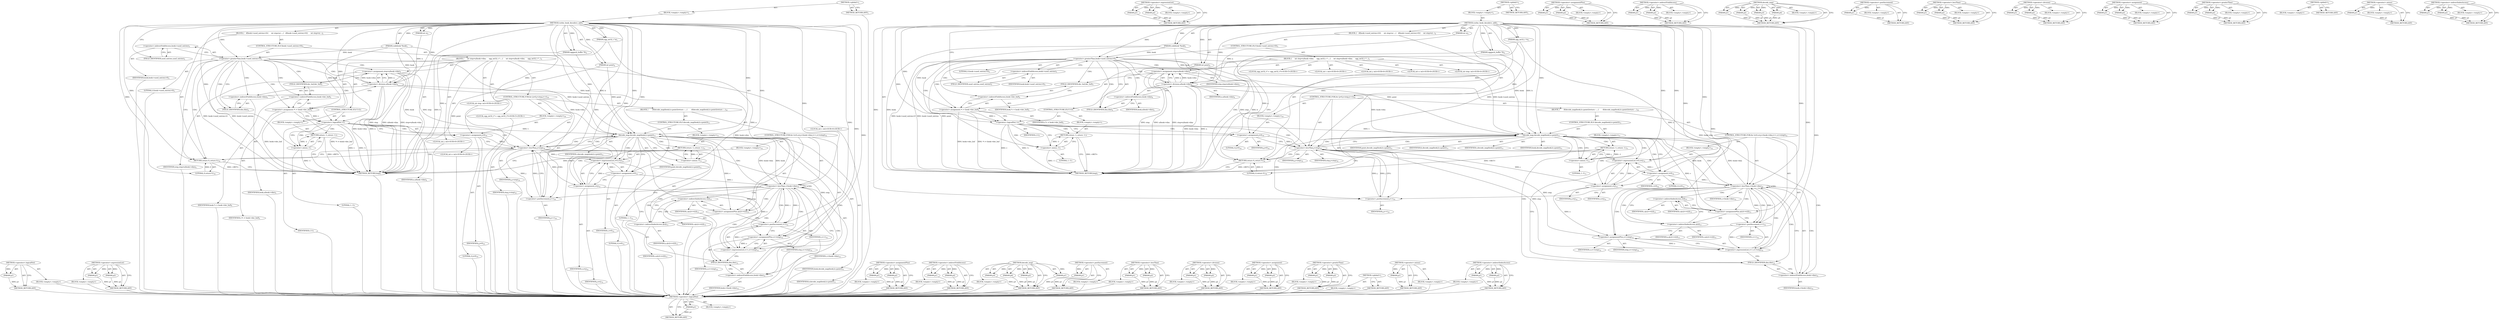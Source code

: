 digraph "&lt;operator&gt;.indirectIndexAccess" {
vulnerable_141 [label=<(METHOD,&lt;operator&gt;.logicalNot)>];
vulnerable_142 [label=<(PARAM,p1)>];
vulnerable_143 [label=<(BLOCK,&lt;empty&gt;,&lt;empty&gt;)>];
vulnerable_144 [label=<(METHOD_RETURN,ANY)>];
vulnerable_165 [label=<(METHOD,&lt;operator&gt;.expressionList)>];
vulnerable_166 [label=<(PARAM,p1)>];
vulnerable_167 [label=<(PARAM,p2)>];
vulnerable_168 [label=<(BLOCK,&lt;empty&gt;,&lt;empty&gt;)>];
vulnerable_169 [label=<(METHOD_RETURN,ANY)>];
vulnerable_6 [label=<(METHOD,&lt;global&gt;)<SUB>1</SUB>>];
vulnerable_7 [label=<(BLOCK,&lt;empty&gt;,&lt;empty&gt;)<SUB>1</SUB>>];
vulnerable_8 [label=<(METHOD,vorbis_book_decodevs_add)<SUB>1</SUB>>];
vulnerable_9 [label=<(PARAM,codebook *book)<SUB>1</SUB>>];
vulnerable_10 [label=<(PARAM,ogg_int32_t *a)<SUB>1</SUB>>];
vulnerable_11 [label=<(PARAM,oggpack_buffer *b)<SUB>2</SUB>>];
vulnerable_12 [label=<(PARAM,int n)<SUB>2</SUB>>];
vulnerable_13 [label=<(PARAM,int point)<SUB>2</SUB>>];
vulnerable_14 [label=<(BLOCK,{
   if(book-&gt;used_entries&gt;0){
     int step=n/...,{
   if(book-&gt;used_entries&gt;0){
     int step=n/...)<SUB>2</SUB>>];
vulnerable_15 [label=<(CONTROL_STRUCTURE,IF,if (book-&gt;used_entries&gt;0))<SUB>3</SUB>>];
vulnerable_16 [label=<(&lt;operator&gt;.greaterThan,book-&gt;used_entries&gt;0)<SUB>3</SUB>>];
vulnerable_17 [label=<(&lt;operator&gt;.indirectFieldAccess,book-&gt;used_entries)<SUB>3</SUB>>];
vulnerable_18 [label=<(IDENTIFIER,book,book-&gt;used_entries&gt;0)<SUB>3</SUB>>];
vulnerable_19 [label=<(FIELD_IDENTIFIER,used_entries,used_entries)<SUB>3</SUB>>];
vulnerable_20 [label=<(LITERAL,0,book-&gt;used_entries&gt;0)<SUB>3</SUB>>];
vulnerable_21 [label=<(BLOCK,{
     int step=n/book-&gt;dim;
     ogg_int32_t *...,{
     int step=n/book-&gt;dim;
     ogg_int32_t *...)<SUB>3</SUB>>];
vulnerable_22 [label="<(LOCAL,int step: int)<SUB>4</SUB>>"];
vulnerable_23 [label=<(&lt;operator&gt;.assignment,step=n/book-&gt;dim)<SUB>4</SUB>>];
vulnerable_24 [label=<(IDENTIFIER,step,step=n/book-&gt;dim)<SUB>4</SUB>>];
vulnerable_25 [label=<(&lt;operator&gt;.division,n/book-&gt;dim)<SUB>4</SUB>>];
vulnerable_26 [label=<(IDENTIFIER,n,n/book-&gt;dim)<SUB>4</SUB>>];
vulnerable_27 [label=<(&lt;operator&gt;.indirectFieldAccess,book-&gt;dim)<SUB>4</SUB>>];
vulnerable_28 [label=<(IDENTIFIER,book,n/book-&gt;dim)<SUB>4</SUB>>];
vulnerable_29 [label=<(FIELD_IDENTIFIER,dim,dim)<SUB>4</SUB>>];
vulnerable_30 [label="<(LOCAL,ogg_int32_t* v: ogg_int32_t*)<SUB>5</SUB>>"];
vulnerable_31 [label=<(&lt;operator&gt;.assignment,*v = book-&gt;dec_buf)<SUB>5</SUB>>];
vulnerable_32 [label=<(IDENTIFIER,v,*v = book-&gt;dec_buf)<SUB>5</SUB>>];
vulnerable_33 [label=<(&lt;operator&gt;.indirectFieldAccess,book-&gt;dec_buf)<SUB>5</SUB>>];
vulnerable_34 [label=<(IDENTIFIER,book,*v = book-&gt;dec_buf)<SUB>5</SUB>>];
vulnerable_35 [label=<(FIELD_IDENTIFIER,dec_buf,dec_buf)<SUB>5</SUB>>];
vulnerable_36 [label="<(LOCAL,int i: int)<SUB>6</SUB>>"];
vulnerable_37 [label="<(LOCAL,int j: int)<SUB>6</SUB>>"];
vulnerable_38 [label="<(LOCAL,int o: int)<SUB>6</SUB>>"];
vulnerable_39 [label=<(CONTROL_STRUCTURE,IF,if (!v))<SUB>7</SUB>>];
vulnerable_40 [label=<(&lt;operator&gt;.logicalNot,!v)<SUB>7</SUB>>];
vulnerable_41 [label=<(IDENTIFIER,v,!v)<SUB>7</SUB>>];
vulnerable_42 [label=<(BLOCK,&lt;empty&gt;,&lt;empty&gt;)<SUB>7</SUB>>];
vulnerable_43 [label=<(RETURN,return -1;,return -1;)<SUB>7</SUB>>];
vulnerable_44 [label=<(&lt;operator&gt;.minus,-1)<SUB>7</SUB>>];
vulnerable_45 [label=<(LITERAL,1,-1)<SUB>7</SUB>>];
vulnerable_46 [label=<(CONTROL_STRUCTURE,FOR,for (j=0;j&lt;step;j++))<SUB>10</SUB>>];
vulnerable_47 [label=<(BLOCK,&lt;empty&gt;,&lt;empty&gt;)<SUB>10</SUB>>];
vulnerable_48 [label=<(&lt;operator&gt;.assignment,j=0)<SUB>10</SUB>>];
vulnerable_49 [label=<(IDENTIFIER,j,j=0)<SUB>10</SUB>>];
vulnerable_50 [label=<(LITERAL,0,j=0)<SUB>10</SUB>>];
vulnerable_51 [label=<(&lt;operator&gt;.lessThan,j&lt;step)<SUB>10</SUB>>];
vulnerable_52 [label=<(IDENTIFIER,j,j&lt;step)<SUB>10</SUB>>];
vulnerable_53 [label=<(IDENTIFIER,step,j&lt;step)<SUB>10</SUB>>];
vulnerable_54 [label=<(&lt;operator&gt;.postIncrement,j++)<SUB>10</SUB>>];
vulnerable_55 [label=<(IDENTIFIER,j,j++)<SUB>10</SUB>>];
vulnerable_56 [label=<(BLOCK,{
       if(decode_map(book,b,v,point))return -...,{
       if(decode_map(book,b,v,point))return -...)<SUB>10</SUB>>];
vulnerable_57 [label=<(CONTROL_STRUCTURE,IF,if (decode_map(book,b,v,point)))<SUB>11</SUB>>];
vulnerable_58 [label=<(decode_map,decode_map(book,b,v,point))<SUB>11</SUB>>];
vulnerable_59 [label=<(IDENTIFIER,book,decode_map(book,b,v,point))<SUB>11</SUB>>];
vulnerable_60 [label=<(IDENTIFIER,b,decode_map(book,b,v,point))<SUB>11</SUB>>];
vulnerable_61 [label=<(IDENTIFIER,v,decode_map(book,b,v,point))<SUB>11</SUB>>];
vulnerable_62 [label=<(IDENTIFIER,point,decode_map(book,b,v,point))<SUB>11</SUB>>];
vulnerable_63 [label=<(BLOCK,&lt;empty&gt;,&lt;empty&gt;)<SUB>11</SUB>>];
vulnerable_64 [label=<(RETURN,return -1;,return -1;)<SUB>11</SUB>>];
vulnerable_65 [label=<(&lt;operator&gt;.minus,-1)<SUB>11</SUB>>];
vulnerable_66 [label=<(LITERAL,1,-1)<SUB>11</SUB>>];
vulnerable_67 [label=<(CONTROL_STRUCTURE,FOR,for (i=0,o=j;i&lt;book-&gt;dim;i++,o+=step))<SUB>12</SUB>>];
vulnerable_68 [label=<(BLOCK,&lt;empty&gt;,&lt;empty&gt;)<SUB>12</SUB>>];
vulnerable_69 [label=<(&lt;operator&gt;.expressionList,i=0,o=j)<SUB>12</SUB>>];
vulnerable_70 [label=<(&lt;operator&gt;.assignment,i=0)<SUB>12</SUB>>];
vulnerable_71 [label=<(IDENTIFIER,i,i=0)<SUB>12</SUB>>];
vulnerable_72 [label=<(LITERAL,0,i=0)<SUB>12</SUB>>];
vulnerable_73 [label=<(&lt;operator&gt;.assignment,o=j)<SUB>12</SUB>>];
vulnerable_74 [label=<(IDENTIFIER,o,o=j)<SUB>12</SUB>>];
vulnerable_75 [label=<(IDENTIFIER,j,o=j)<SUB>12</SUB>>];
vulnerable_76 [label=<(&lt;operator&gt;.lessThan,i&lt;book-&gt;dim)<SUB>12</SUB>>];
vulnerable_77 [label=<(IDENTIFIER,i,i&lt;book-&gt;dim)<SUB>12</SUB>>];
vulnerable_78 [label=<(&lt;operator&gt;.indirectFieldAccess,book-&gt;dim)<SUB>12</SUB>>];
vulnerable_79 [label=<(IDENTIFIER,book,i&lt;book-&gt;dim)<SUB>12</SUB>>];
vulnerable_80 [label=<(FIELD_IDENTIFIER,dim,dim)<SUB>12</SUB>>];
vulnerable_81 [label=<(&lt;operator&gt;.expressionList,i++,o+=step)<SUB>12</SUB>>];
vulnerable_82 [label=<(&lt;operator&gt;.postIncrement,i++)<SUB>12</SUB>>];
vulnerable_83 [label=<(IDENTIFIER,i,i++)<SUB>12</SUB>>];
vulnerable_84 [label=<(&lt;operator&gt;.assignmentPlus,o+=step)<SUB>12</SUB>>];
vulnerable_85 [label=<(IDENTIFIER,o,o+=step)<SUB>12</SUB>>];
vulnerable_86 [label=<(IDENTIFIER,step,o+=step)<SUB>12</SUB>>];
vulnerable_87 [label=<(&lt;operator&gt;.assignmentPlus,a[o]+=v[i])<SUB>13</SUB>>];
vulnerable_88 [label=<(&lt;operator&gt;.indirectIndexAccess,a[o])<SUB>13</SUB>>];
vulnerable_89 [label=<(IDENTIFIER,a,a[o]+=v[i])<SUB>13</SUB>>];
vulnerable_90 [label=<(IDENTIFIER,o,a[o]+=v[i])<SUB>13</SUB>>];
vulnerable_91 [label=<(&lt;operator&gt;.indirectIndexAccess,v[i])<SUB>13</SUB>>];
vulnerable_92 [label=<(IDENTIFIER,v,a[o]+=v[i])<SUB>13</SUB>>];
vulnerable_93 [label=<(IDENTIFIER,i,a[o]+=v[i])<SUB>13</SUB>>];
vulnerable_94 [label=<(RETURN,return 0;,return 0;)<SUB>16</SUB>>];
vulnerable_95 [label=<(LITERAL,0,return 0;)<SUB>16</SUB>>];
vulnerable_96 [label=<(METHOD_RETURN,long)<SUB>1</SUB>>];
vulnerable_98 [label=<(METHOD_RETURN,ANY)<SUB>1</SUB>>];
vulnerable_170 [label=<(METHOD,&lt;operator&gt;.assignmentPlus)>];
vulnerable_171 [label=<(PARAM,p1)>];
vulnerable_172 [label=<(PARAM,p2)>];
vulnerable_173 [label=<(BLOCK,&lt;empty&gt;,&lt;empty&gt;)>];
vulnerable_174 [label=<(METHOD_RETURN,ANY)>];
vulnerable_126 [label=<(METHOD,&lt;operator&gt;.indirectFieldAccess)>];
vulnerable_127 [label=<(PARAM,p1)>];
vulnerable_128 [label=<(PARAM,p2)>];
vulnerable_129 [label=<(BLOCK,&lt;empty&gt;,&lt;empty&gt;)>];
vulnerable_130 [label=<(METHOD_RETURN,ANY)>];
vulnerable_158 [label=<(METHOD,decode_map)>];
vulnerable_159 [label=<(PARAM,p1)>];
vulnerable_160 [label=<(PARAM,p2)>];
vulnerable_161 [label=<(PARAM,p3)>];
vulnerable_162 [label=<(PARAM,p4)>];
vulnerable_163 [label=<(BLOCK,&lt;empty&gt;,&lt;empty&gt;)>];
vulnerable_164 [label=<(METHOD_RETURN,ANY)>];
vulnerable_154 [label=<(METHOD,&lt;operator&gt;.postIncrement)>];
vulnerable_155 [label=<(PARAM,p1)>];
vulnerable_156 [label=<(BLOCK,&lt;empty&gt;,&lt;empty&gt;)>];
vulnerable_157 [label=<(METHOD_RETURN,ANY)>];
vulnerable_149 [label=<(METHOD,&lt;operator&gt;.lessThan)>];
vulnerable_150 [label=<(PARAM,p1)>];
vulnerable_151 [label=<(PARAM,p2)>];
vulnerable_152 [label=<(BLOCK,&lt;empty&gt;,&lt;empty&gt;)>];
vulnerable_153 [label=<(METHOD_RETURN,ANY)>];
vulnerable_136 [label=<(METHOD,&lt;operator&gt;.division)>];
vulnerable_137 [label=<(PARAM,p1)>];
vulnerable_138 [label=<(PARAM,p2)>];
vulnerable_139 [label=<(BLOCK,&lt;empty&gt;,&lt;empty&gt;)>];
vulnerable_140 [label=<(METHOD_RETURN,ANY)>];
vulnerable_131 [label=<(METHOD,&lt;operator&gt;.assignment)>];
vulnerable_132 [label=<(PARAM,p1)>];
vulnerable_133 [label=<(PARAM,p2)>];
vulnerable_134 [label=<(BLOCK,&lt;empty&gt;,&lt;empty&gt;)>];
vulnerable_135 [label=<(METHOD_RETURN,ANY)>];
vulnerable_121 [label=<(METHOD,&lt;operator&gt;.greaterThan)>];
vulnerable_122 [label=<(PARAM,p1)>];
vulnerable_123 [label=<(PARAM,p2)>];
vulnerable_124 [label=<(BLOCK,&lt;empty&gt;,&lt;empty&gt;)>];
vulnerable_125 [label=<(METHOD_RETURN,ANY)>];
vulnerable_115 [label=<(METHOD,&lt;global&gt;)<SUB>1</SUB>>];
vulnerable_116 [label=<(BLOCK,&lt;empty&gt;,&lt;empty&gt;)>];
vulnerable_117 [label=<(METHOD_RETURN,ANY)>];
vulnerable_145 [label=<(METHOD,&lt;operator&gt;.minus)>];
vulnerable_146 [label=<(PARAM,p1)>];
vulnerable_147 [label=<(BLOCK,&lt;empty&gt;,&lt;empty&gt;)>];
vulnerable_148 [label=<(METHOD_RETURN,ANY)>];
vulnerable_175 [label=<(METHOD,&lt;operator&gt;.indirectIndexAccess)>];
vulnerable_176 [label=<(PARAM,p1)>];
vulnerable_177 [label=<(PARAM,p2)>];
vulnerable_178 [label=<(BLOCK,&lt;empty&gt;,&lt;empty&gt;)>];
vulnerable_179 [label=<(METHOD_RETURN,ANY)>];
fixed_141 [label=<(METHOD,&lt;operator&gt;.logicalNot)>];
fixed_142 [label=<(PARAM,p1)>];
fixed_143 [label=<(BLOCK,&lt;empty&gt;,&lt;empty&gt;)>];
fixed_144 [label=<(METHOD_RETURN,ANY)>];
fixed_165 [label=<(METHOD,&lt;operator&gt;.expressionList)>];
fixed_166 [label=<(PARAM,p1)>];
fixed_167 [label=<(PARAM,p2)>];
fixed_168 [label=<(BLOCK,&lt;empty&gt;,&lt;empty&gt;)>];
fixed_169 [label=<(METHOD_RETURN,ANY)>];
fixed_6 [label=<(METHOD,&lt;global&gt;)<SUB>1</SUB>>];
fixed_7 [label=<(BLOCK,&lt;empty&gt;,&lt;empty&gt;)<SUB>1</SUB>>];
fixed_8 [label=<(METHOD,vorbis_book_decodevs_add)<SUB>1</SUB>>];
fixed_9 [label=<(PARAM,codebook *book)<SUB>1</SUB>>];
fixed_10 [label=<(PARAM,ogg_int32_t *a)<SUB>1</SUB>>];
fixed_11 [label=<(PARAM,oggpack_buffer *b)<SUB>2</SUB>>];
fixed_12 [label=<(PARAM,int n)<SUB>2</SUB>>];
fixed_13 [label=<(PARAM,int point)<SUB>2</SUB>>];
fixed_14 [label=<(BLOCK,{
   if(book-&gt;used_entries&gt;0){
     int step=n/...,{
   if(book-&gt;used_entries&gt;0){
     int step=n/...)<SUB>2</SUB>>];
fixed_15 [label=<(CONTROL_STRUCTURE,IF,if (book-&gt;used_entries&gt;0))<SUB>3</SUB>>];
fixed_16 [label=<(&lt;operator&gt;.greaterThan,book-&gt;used_entries&gt;0)<SUB>3</SUB>>];
fixed_17 [label=<(&lt;operator&gt;.indirectFieldAccess,book-&gt;used_entries)<SUB>3</SUB>>];
fixed_18 [label=<(IDENTIFIER,book,book-&gt;used_entries&gt;0)<SUB>3</SUB>>];
fixed_19 [label=<(FIELD_IDENTIFIER,used_entries,used_entries)<SUB>3</SUB>>];
fixed_20 [label=<(LITERAL,0,book-&gt;used_entries&gt;0)<SUB>3</SUB>>];
fixed_21 [label=<(BLOCK,{
     int step=n/book-&gt;dim;
     ogg_int32_t *...,{
     int step=n/book-&gt;dim;
     ogg_int32_t *...)<SUB>3</SUB>>];
fixed_22 [label="<(LOCAL,int step: int)<SUB>4</SUB>>"];
fixed_23 [label=<(&lt;operator&gt;.assignment,step=n/book-&gt;dim)<SUB>4</SUB>>];
fixed_24 [label=<(IDENTIFIER,step,step=n/book-&gt;dim)<SUB>4</SUB>>];
fixed_25 [label=<(&lt;operator&gt;.division,n/book-&gt;dim)<SUB>4</SUB>>];
fixed_26 [label=<(IDENTIFIER,n,n/book-&gt;dim)<SUB>4</SUB>>];
fixed_27 [label=<(&lt;operator&gt;.indirectFieldAccess,book-&gt;dim)<SUB>4</SUB>>];
fixed_28 [label=<(IDENTIFIER,book,n/book-&gt;dim)<SUB>4</SUB>>];
fixed_29 [label=<(FIELD_IDENTIFIER,dim,dim)<SUB>4</SUB>>];
fixed_30 [label="<(LOCAL,ogg_int32_t* v: ogg_int32_t*)<SUB>5</SUB>>"];
fixed_31 [label=<(&lt;operator&gt;.assignment,*v = book-&gt;dec_buf)<SUB>5</SUB>>];
fixed_32 [label=<(IDENTIFIER,v,*v = book-&gt;dec_buf)<SUB>5</SUB>>];
fixed_33 [label=<(&lt;operator&gt;.indirectFieldAccess,book-&gt;dec_buf)<SUB>5</SUB>>];
fixed_34 [label=<(IDENTIFIER,book,*v = book-&gt;dec_buf)<SUB>5</SUB>>];
fixed_35 [label=<(FIELD_IDENTIFIER,dec_buf,dec_buf)<SUB>5</SUB>>];
fixed_36 [label="<(LOCAL,int i: int)<SUB>6</SUB>>"];
fixed_37 [label="<(LOCAL,int j: int)<SUB>6</SUB>>"];
fixed_38 [label="<(LOCAL,int o: int)<SUB>6</SUB>>"];
fixed_39 [label=<(CONTROL_STRUCTURE,IF,if (!v))<SUB>7</SUB>>];
fixed_40 [label=<(&lt;operator&gt;.logicalNot,!v)<SUB>7</SUB>>];
fixed_41 [label=<(IDENTIFIER,v,!v)<SUB>7</SUB>>];
fixed_42 [label=<(BLOCK,&lt;empty&gt;,&lt;empty&gt;)<SUB>7</SUB>>];
fixed_43 [label=<(RETURN,return -1;,return -1;)<SUB>7</SUB>>];
fixed_44 [label=<(&lt;operator&gt;.minus,-1)<SUB>7</SUB>>];
fixed_45 [label=<(LITERAL,1,-1)<SUB>7</SUB>>];
fixed_46 [label=<(CONTROL_STRUCTURE,FOR,for (j=0;j&lt;step;j++))<SUB>10</SUB>>];
fixed_47 [label=<(BLOCK,&lt;empty&gt;,&lt;empty&gt;)<SUB>10</SUB>>];
fixed_48 [label=<(&lt;operator&gt;.assignment,j=0)<SUB>10</SUB>>];
fixed_49 [label=<(IDENTIFIER,j,j=0)<SUB>10</SUB>>];
fixed_50 [label=<(LITERAL,0,j=0)<SUB>10</SUB>>];
fixed_51 [label=<(&lt;operator&gt;.lessThan,j&lt;step)<SUB>10</SUB>>];
fixed_52 [label=<(IDENTIFIER,j,j&lt;step)<SUB>10</SUB>>];
fixed_53 [label=<(IDENTIFIER,step,j&lt;step)<SUB>10</SUB>>];
fixed_54 [label=<(&lt;operator&gt;.postIncrement,j++)<SUB>10</SUB>>];
fixed_55 [label=<(IDENTIFIER,j,j++)<SUB>10</SUB>>];
fixed_56 [label=<(BLOCK,{
       if(decode_map(book,b,v,point))return -...,{
       if(decode_map(book,b,v,point))return -...)<SUB>10</SUB>>];
fixed_57 [label=<(CONTROL_STRUCTURE,IF,if (decode_map(book,b,v,point)))<SUB>11</SUB>>];
fixed_58 [label=<(decode_map,decode_map(book,b,v,point))<SUB>11</SUB>>];
fixed_59 [label=<(IDENTIFIER,book,decode_map(book,b,v,point))<SUB>11</SUB>>];
fixed_60 [label=<(IDENTIFIER,b,decode_map(book,b,v,point))<SUB>11</SUB>>];
fixed_61 [label=<(IDENTIFIER,v,decode_map(book,b,v,point))<SUB>11</SUB>>];
fixed_62 [label=<(IDENTIFIER,point,decode_map(book,b,v,point))<SUB>11</SUB>>];
fixed_63 [label=<(BLOCK,&lt;empty&gt;,&lt;empty&gt;)<SUB>11</SUB>>];
fixed_64 [label=<(RETURN,return -1;,return -1;)<SUB>11</SUB>>];
fixed_65 [label=<(&lt;operator&gt;.minus,-1)<SUB>11</SUB>>];
fixed_66 [label=<(LITERAL,1,-1)<SUB>11</SUB>>];
fixed_67 [label=<(CONTROL_STRUCTURE,FOR,for (i=0,o=j;i&lt;book-&gt;dim;i++,o+=step))<SUB>12</SUB>>];
fixed_68 [label=<(BLOCK,&lt;empty&gt;,&lt;empty&gt;)<SUB>12</SUB>>];
fixed_69 [label=<(&lt;operator&gt;.expressionList,i=0,o=j)<SUB>12</SUB>>];
fixed_70 [label=<(&lt;operator&gt;.assignment,i=0)<SUB>12</SUB>>];
fixed_71 [label=<(IDENTIFIER,i,i=0)<SUB>12</SUB>>];
fixed_72 [label=<(LITERAL,0,i=0)<SUB>12</SUB>>];
fixed_73 [label=<(&lt;operator&gt;.assignment,o=j)<SUB>12</SUB>>];
fixed_74 [label=<(IDENTIFIER,o,o=j)<SUB>12</SUB>>];
fixed_75 [label=<(IDENTIFIER,j,o=j)<SUB>12</SUB>>];
fixed_76 [label=<(&lt;operator&gt;.lessThan,i&lt;book-&gt;dim)<SUB>12</SUB>>];
fixed_77 [label=<(IDENTIFIER,i,i&lt;book-&gt;dim)<SUB>12</SUB>>];
fixed_78 [label=<(&lt;operator&gt;.indirectFieldAccess,book-&gt;dim)<SUB>12</SUB>>];
fixed_79 [label=<(IDENTIFIER,book,i&lt;book-&gt;dim)<SUB>12</SUB>>];
fixed_80 [label=<(FIELD_IDENTIFIER,dim,dim)<SUB>12</SUB>>];
fixed_81 [label=<(&lt;operator&gt;.expressionList,i++,o+=step)<SUB>12</SUB>>];
fixed_82 [label=<(&lt;operator&gt;.postIncrement,i++)<SUB>12</SUB>>];
fixed_83 [label=<(IDENTIFIER,i,i++)<SUB>12</SUB>>];
fixed_84 [label=<(&lt;operator&gt;.assignmentPlus,o+=step)<SUB>12</SUB>>];
fixed_85 [label=<(IDENTIFIER,o,o+=step)<SUB>12</SUB>>];
fixed_86 [label=<(IDENTIFIER,step,o+=step)<SUB>12</SUB>>];
fixed_87 [label=<(&lt;operator&gt;.assignmentPlus,a[o]+=v[i])<SUB>13</SUB>>];
fixed_88 [label=<(&lt;operator&gt;.indirectIndexAccess,a[o])<SUB>13</SUB>>];
fixed_89 [label=<(IDENTIFIER,a,a[o]+=v[i])<SUB>13</SUB>>];
fixed_90 [label=<(IDENTIFIER,o,a[o]+=v[i])<SUB>13</SUB>>];
fixed_91 [label=<(&lt;operator&gt;.indirectIndexAccess,v[i])<SUB>13</SUB>>];
fixed_92 [label=<(IDENTIFIER,v,a[o]+=v[i])<SUB>13</SUB>>];
fixed_93 [label=<(IDENTIFIER,i,a[o]+=v[i])<SUB>13</SUB>>];
fixed_94 [label=<(RETURN,return 0;,return 0;)<SUB>16</SUB>>];
fixed_95 [label=<(LITERAL,0,return 0;)<SUB>16</SUB>>];
fixed_96 [label=<(METHOD_RETURN,long)<SUB>1</SUB>>];
fixed_98 [label=<(METHOD_RETURN,ANY)<SUB>1</SUB>>];
fixed_170 [label=<(METHOD,&lt;operator&gt;.assignmentPlus)>];
fixed_171 [label=<(PARAM,p1)>];
fixed_172 [label=<(PARAM,p2)>];
fixed_173 [label=<(BLOCK,&lt;empty&gt;,&lt;empty&gt;)>];
fixed_174 [label=<(METHOD_RETURN,ANY)>];
fixed_126 [label=<(METHOD,&lt;operator&gt;.indirectFieldAccess)>];
fixed_127 [label=<(PARAM,p1)>];
fixed_128 [label=<(PARAM,p2)>];
fixed_129 [label=<(BLOCK,&lt;empty&gt;,&lt;empty&gt;)>];
fixed_130 [label=<(METHOD_RETURN,ANY)>];
fixed_158 [label=<(METHOD,decode_map)>];
fixed_159 [label=<(PARAM,p1)>];
fixed_160 [label=<(PARAM,p2)>];
fixed_161 [label=<(PARAM,p3)>];
fixed_162 [label=<(PARAM,p4)>];
fixed_163 [label=<(BLOCK,&lt;empty&gt;,&lt;empty&gt;)>];
fixed_164 [label=<(METHOD_RETURN,ANY)>];
fixed_154 [label=<(METHOD,&lt;operator&gt;.postIncrement)>];
fixed_155 [label=<(PARAM,p1)>];
fixed_156 [label=<(BLOCK,&lt;empty&gt;,&lt;empty&gt;)>];
fixed_157 [label=<(METHOD_RETURN,ANY)>];
fixed_149 [label=<(METHOD,&lt;operator&gt;.lessThan)>];
fixed_150 [label=<(PARAM,p1)>];
fixed_151 [label=<(PARAM,p2)>];
fixed_152 [label=<(BLOCK,&lt;empty&gt;,&lt;empty&gt;)>];
fixed_153 [label=<(METHOD_RETURN,ANY)>];
fixed_136 [label=<(METHOD,&lt;operator&gt;.division)>];
fixed_137 [label=<(PARAM,p1)>];
fixed_138 [label=<(PARAM,p2)>];
fixed_139 [label=<(BLOCK,&lt;empty&gt;,&lt;empty&gt;)>];
fixed_140 [label=<(METHOD_RETURN,ANY)>];
fixed_131 [label=<(METHOD,&lt;operator&gt;.assignment)>];
fixed_132 [label=<(PARAM,p1)>];
fixed_133 [label=<(PARAM,p2)>];
fixed_134 [label=<(BLOCK,&lt;empty&gt;,&lt;empty&gt;)>];
fixed_135 [label=<(METHOD_RETURN,ANY)>];
fixed_121 [label=<(METHOD,&lt;operator&gt;.greaterThan)>];
fixed_122 [label=<(PARAM,p1)>];
fixed_123 [label=<(PARAM,p2)>];
fixed_124 [label=<(BLOCK,&lt;empty&gt;,&lt;empty&gt;)>];
fixed_125 [label=<(METHOD_RETURN,ANY)>];
fixed_115 [label=<(METHOD,&lt;global&gt;)<SUB>1</SUB>>];
fixed_116 [label=<(BLOCK,&lt;empty&gt;,&lt;empty&gt;)>];
fixed_117 [label=<(METHOD_RETURN,ANY)>];
fixed_145 [label=<(METHOD,&lt;operator&gt;.minus)>];
fixed_146 [label=<(PARAM,p1)>];
fixed_147 [label=<(BLOCK,&lt;empty&gt;,&lt;empty&gt;)>];
fixed_148 [label=<(METHOD_RETURN,ANY)>];
fixed_175 [label=<(METHOD,&lt;operator&gt;.indirectIndexAccess)>];
fixed_176 [label=<(PARAM,p1)>];
fixed_177 [label=<(PARAM,p2)>];
fixed_178 [label=<(BLOCK,&lt;empty&gt;,&lt;empty&gt;)>];
fixed_179 [label=<(METHOD_RETURN,ANY)>];
vulnerable_141 -> vulnerable_142  [key=0, label="AST: "];
vulnerable_141 -> vulnerable_142  [key=1, label="DDG: "];
vulnerable_141 -> vulnerable_143  [key=0, label="AST: "];
vulnerable_141 -> vulnerable_144  [key=0, label="AST: "];
vulnerable_141 -> vulnerable_144  [key=1, label="CFG: "];
vulnerable_142 -> vulnerable_144  [key=0, label="DDG: p1"];
vulnerable_165 -> vulnerable_166  [key=0, label="AST: "];
vulnerable_165 -> vulnerable_166  [key=1, label="DDG: "];
vulnerable_165 -> vulnerable_168  [key=0, label="AST: "];
vulnerable_165 -> vulnerable_167  [key=0, label="AST: "];
vulnerable_165 -> vulnerable_167  [key=1, label="DDG: "];
vulnerable_165 -> vulnerable_169  [key=0, label="AST: "];
vulnerable_165 -> vulnerable_169  [key=1, label="CFG: "];
vulnerable_166 -> vulnerable_169  [key=0, label="DDG: p1"];
vulnerable_167 -> vulnerable_169  [key=0, label="DDG: p2"];
vulnerable_6 -> vulnerable_7  [key=0, label="AST: "];
vulnerable_6 -> vulnerable_98  [key=0, label="AST: "];
vulnerable_6 -> vulnerable_98  [key=1, label="CFG: "];
vulnerable_7 -> vulnerable_8  [key=0, label="AST: "];
vulnerable_8 -> vulnerable_9  [key=0, label="AST: "];
vulnerable_8 -> vulnerable_9  [key=1, label="DDG: "];
vulnerable_8 -> vulnerable_10  [key=0, label="AST: "];
vulnerable_8 -> vulnerable_10  [key=1, label="DDG: "];
vulnerable_8 -> vulnerable_11  [key=0, label="AST: "];
vulnerable_8 -> vulnerable_11  [key=1, label="DDG: "];
vulnerable_8 -> vulnerable_12  [key=0, label="AST: "];
vulnerable_8 -> vulnerable_12  [key=1, label="DDG: "];
vulnerable_8 -> vulnerable_13  [key=0, label="AST: "];
vulnerable_8 -> vulnerable_13  [key=1, label="DDG: "];
vulnerable_8 -> vulnerable_14  [key=0, label="AST: "];
vulnerable_8 -> vulnerable_96  [key=0, label="AST: "];
vulnerable_8 -> vulnerable_19  [key=0, label="CFG: "];
vulnerable_8 -> vulnerable_94  [key=0, label="DDG: "];
vulnerable_8 -> vulnerable_95  [key=0, label="DDG: "];
vulnerable_8 -> vulnerable_16  [key=0, label="DDG: "];
vulnerable_8 -> vulnerable_25  [key=0, label="DDG: "];
vulnerable_8 -> vulnerable_40  [key=0, label="DDG: "];
vulnerable_8 -> vulnerable_48  [key=0, label="DDG: "];
vulnerable_8 -> vulnerable_51  [key=0, label="DDG: "];
vulnerable_8 -> vulnerable_54  [key=0, label="DDG: "];
vulnerable_8 -> vulnerable_44  [key=0, label="DDG: "];
vulnerable_8 -> vulnerable_58  [key=0, label="DDG: "];
vulnerable_8 -> vulnerable_76  [key=0, label="DDG: "];
vulnerable_8 -> vulnerable_81  [key=0, label="DDG: "];
vulnerable_8 -> vulnerable_69  [key=0, label="DDG: "];
vulnerable_8 -> vulnerable_82  [key=0, label="DDG: "];
vulnerable_8 -> vulnerable_84  [key=0, label="DDG: "];
vulnerable_8 -> vulnerable_65  [key=0, label="DDG: "];
vulnerable_8 -> vulnerable_70  [key=0, label="DDG: "];
vulnerable_8 -> vulnerable_73  [key=0, label="DDG: "];
vulnerable_9 -> vulnerable_96  [key=0, label="DDG: book"];
vulnerable_9 -> vulnerable_16  [key=0, label="DDG: book"];
vulnerable_9 -> vulnerable_31  [key=0, label="DDG: book"];
vulnerable_9 -> vulnerable_25  [key=0, label="DDG: book"];
vulnerable_9 -> vulnerable_58  [key=0, label="DDG: book"];
vulnerable_10 -> vulnerable_96  [key=0, label="DDG: a"];
vulnerable_10 -> vulnerable_87  [key=0, label="DDG: a"];
vulnerable_11 -> vulnerable_96  [key=0, label="DDG: b"];
vulnerable_11 -> vulnerable_58  [key=0, label="DDG: b"];
vulnerable_12 -> vulnerable_25  [key=0, label="DDG: n"];
vulnerable_13 -> vulnerable_96  [key=0, label="DDG: point"];
vulnerable_13 -> vulnerable_58  [key=0, label="DDG: point"];
vulnerable_14 -> vulnerable_15  [key=0, label="AST: "];
vulnerable_14 -> vulnerable_94  [key=0, label="AST: "];
vulnerable_15 -> vulnerable_16  [key=0, label="AST: "];
vulnerable_15 -> vulnerable_21  [key=0, label="AST: "];
vulnerable_16 -> vulnerable_17  [key=0, label="AST: "];
vulnerable_16 -> vulnerable_20  [key=0, label="AST: "];
vulnerable_16 -> vulnerable_29  [key=0, label="CFG: "];
vulnerable_16 -> vulnerable_29  [key=1, label="CDG: "];
vulnerable_16 -> vulnerable_94  [key=0, label="CFG: "];
vulnerable_16 -> vulnerable_94  [key=1, label="CDG: "];
vulnerable_16 -> vulnerable_96  [key=0, label="DDG: book-&gt;used_entries"];
vulnerable_16 -> vulnerable_96  [key=1, label="DDG: book-&gt;used_entries&gt;0"];
vulnerable_16 -> vulnerable_58  [key=0, label="DDG: book-&gt;used_entries"];
vulnerable_16 -> vulnerable_25  [key=0, label="CDG: "];
vulnerable_16 -> vulnerable_27  [key=0, label="CDG: "];
vulnerable_16 -> vulnerable_40  [key=0, label="CDG: "];
vulnerable_16 -> vulnerable_35  [key=0, label="CDG: "];
vulnerable_16 -> vulnerable_33  [key=0, label="CDG: "];
vulnerable_16 -> vulnerable_23  [key=0, label="CDG: "];
vulnerable_16 -> vulnerable_31  [key=0, label="CDG: "];
vulnerable_17 -> vulnerable_18  [key=0, label="AST: "];
vulnerable_17 -> vulnerable_19  [key=0, label="AST: "];
vulnerable_17 -> vulnerable_16  [key=0, label="CFG: "];
vulnerable_19 -> vulnerable_17  [key=0, label="CFG: "];
vulnerable_21 -> vulnerable_22  [key=0, label="AST: "];
vulnerable_21 -> vulnerable_23  [key=0, label="AST: "];
vulnerable_21 -> vulnerable_30  [key=0, label="AST: "];
vulnerable_21 -> vulnerable_31  [key=0, label="AST: "];
vulnerable_21 -> vulnerable_36  [key=0, label="AST: "];
vulnerable_21 -> vulnerable_37  [key=0, label="AST: "];
vulnerable_21 -> vulnerable_38  [key=0, label="AST: "];
vulnerable_21 -> vulnerable_39  [key=0, label="AST: "];
vulnerable_21 -> vulnerable_46  [key=0, label="AST: "];
vulnerable_23 -> vulnerable_24  [key=0, label="AST: "];
vulnerable_23 -> vulnerable_25  [key=0, label="AST: "];
vulnerable_23 -> vulnerable_35  [key=0, label="CFG: "];
vulnerable_23 -> vulnerable_96  [key=0, label="DDG: step"];
vulnerable_23 -> vulnerable_96  [key=1, label="DDG: n/book-&gt;dim"];
vulnerable_23 -> vulnerable_96  [key=2, label="DDG: step=n/book-&gt;dim"];
vulnerable_23 -> vulnerable_51  [key=0, label="DDG: step"];
vulnerable_25 -> vulnerable_26  [key=0, label="AST: "];
vulnerable_25 -> vulnerable_27  [key=0, label="AST: "];
vulnerable_25 -> vulnerable_23  [key=0, label="CFG: "];
vulnerable_25 -> vulnerable_23  [key=1, label="DDG: n"];
vulnerable_25 -> vulnerable_23  [key=2, label="DDG: book-&gt;dim"];
vulnerable_25 -> vulnerable_96  [key=0, label="DDG: n"];
vulnerable_25 -> vulnerable_96  [key=1, label="DDG: book-&gt;dim"];
vulnerable_25 -> vulnerable_58  [key=0, label="DDG: book-&gt;dim"];
vulnerable_25 -> vulnerable_76  [key=0, label="DDG: book-&gt;dim"];
vulnerable_27 -> vulnerable_28  [key=0, label="AST: "];
vulnerable_27 -> vulnerable_29  [key=0, label="AST: "];
vulnerable_27 -> vulnerable_25  [key=0, label="CFG: "];
vulnerable_29 -> vulnerable_27  [key=0, label="CFG: "];
vulnerable_31 -> vulnerable_32  [key=0, label="AST: "];
vulnerable_31 -> vulnerable_33  [key=0, label="AST: "];
vulnerable_31 -> vulnerable_40  [key=0, label="CFG: "];
vulnerable_31 -> vulnerable_40  [key=1, label="DDG: v"];
vulnerable_31 -> vulnerable_96  [key=0, label="DDG: book-&gt;dec_buf"];
vulnerable_31 -> vulnerable_96  [key=1, label="DDG: *v = book-&gt;dec_buf"];
vulnerable_33 -> vulnerable_34  [key=0, label="AST: "];
vulnerable_33 -> vulnerable_35  [key=0, label="AST: "];
vulnerable_33 -> vulnerable_31  [key=0, label="CFG: "];
vulnerable_35 -> vulnerable_33  [key=0, label="CFG: "];
vulnerable_39 -> vulnerable_40  [key=0, label="AST: "];
vulnerable_39 -> vulnerable_42  [key=0, label="AST: "];
vulnerable_40 -> vulnerable_41  [key=0, label="AST: "];
vulnerable_40 -> vulnerable_44  [key=0, label="CFG: "];
vulnerable_40 -> vulnerable_44  [key=1, label="CDG: "];
vulnerable_40 -> vulnerable_48  [key=0, label="CFG: "];
vulnerable_40 -> vulnerable_48  [key=1, label="CDG: "];
vulnerable_40 -> vulnerable_96  [key=0, label="DDG: v"];
vulnerable_40 -> vulnerable_96  [key=1, label="DDG: !v"];
vulnerable_40 -> vulnerable_58  [key=0, label="DDG: v"];
vulnerable_40 -> vulnerable_51  [key=0, label="CDG: "];
vulnerable_40 -> vulnerable_43  [key=0, label="CDG: "];
vulnerable_42 -> vulnerable_43  [key=0, label="AST: "];
vulnerable_43 -> vulnerable_44  [key=0, label="AST: "];
vulnerable_43 -> vulnerable_96  [key=0, label="CFG: "];
vulnerable_43 -> vulnerable_96  [key=1, label="DDG: &lt;RET&gt;"];
vulnerable_44 -> vulnerable_45  [key=0, label="AST: "];
vulnerable_44 -> vulnerable_43  [key=0, label="CFG: "];
vulnerable_44 -> vulnerable_43  [key=1, label="DDG: -1"];
vulnerable_44 -> vulnerable_96  [key=0, label="DDG: -1"];
vulnerable_46 -> vulnerable_47  [key=0, label="AST: "];
vulnerable_46 -> vulnerable_51  [key=0, label="AST: "];
vulnerable_46 -> vulnerable_54  [key=0, label="AST: "];
vulnerable_46 -> vulnerable_56  [key=0, label="AST: "];
vulnerable_47 -> vulnerable_48  [key=0, label="AST: "];
vulnerable_48 -> vulnerable_49  [key=0, label="AST: "];
vulnerable_48 -> vulnerable_50  [key=0, label="AST: "];
vulnerable_48 -> vulnerable_51  [key=0, label="CFG: "];
vulnerable_48 -> vulnerable_51  [key=1, label="DDG: j"];
vulnerable_51 -> vulnerable_52  [key=0, label="AST: "];
vulnerable_51 -> vulnerable_53  [key=0, label="AST: "];
vulnerable_51 -> vulnerable_58  [key=0, label="CFG: "];
vulnerable_51 -> vulnerable_58  [key=1, label="CDG: "];
vulnerable_51 -> vulnerable_94  [key=0, label="CFG: "];
vulnerable_51 -> vulnerable_94  [key=1, label="CDG: "];
vulnerable_51 -> vulnerable_54  [key=0, label="DDG: j"];
vulnerable_51 -> vulnerable_81  [key=0, label="DDG: step"];
vulnerable_51 -> vulnerable_69  [key=0, label="DDG: j"];
vulnerable_51 -> vulnerable_84  [key=0, label="DDG: step"];
vulnerable_51 -> vulnerable_73  [key=0, label="DDG: j"];
vulnerable_54 -> vulnerable_55  [key=0, label="AST: "];
vulnerable_54 -> vulnerable_51  [key=0, label="CFG: "];
vulnerable_54 -> vulnerable_51  [key=1, label="DDG: j"];
vulnerable_56 -> vulnerable_57  [key=0, label="AST: "];
vulnerable_56 -> vulnerable_67  [key=0, label="AST: "];
vulnerable_57 -> vulnerable_58  [key=0, label="AST: "];
vulnerable_57 -> vulnerable_63  [key=0, label="AST: "];
vulnerable_58 -> vulnerable_59  [key=0, label="AST: "];
vulnerable_58 -> vulnerable_60  [key=0, label="AST: "];
vulnerable_58 -> vulnerable_61  [key=0, label="AST: "];
vulnerable_58 -> vulnerable_62  [key=0, label="AST: "];
vulnerable_58 -> vulnerable_65  [key=0, label="CFG: "];
vulnerable_58 -> vulnerable_65  [key=1, label="CDG: "];
vulnerable_58 -> vulnerable_70  [key=0, label="CFG: "];
vulnerable_58 -> vulnerable_70  [key=1, label="CDG: "];
vulnerable_58 -> vulnerable_87  [key=0, label="DDG: v"];
vulnerable_58 -> vulnerable_76  [key=0, label="DDG: book"];
vulnerable_58 -> vulnerable_76  [key=1, label="CDG: "];
vulnerable_58 -> vulnerable_73  [key=0, label="CDG: "];
vulnerable_58 -> vulnerable_64  [key=0, label="CDG: "];
vulnerable_58 -> vulnerable_51  [key=0, label="CDG: "];
vulnerable_58 -> vulnerable_69  [key=0, label="CDG: "];
vulnerable_58 -> vulnerable_54  [key=0, label="CDG: "];
vulnerable_58 -> vulnerable_80  [key=0, label="CDG: "];
vulnerable_58 -> vulnerable_78  [key=0, label="CDG: "];
vulnerable_63 -> vulnerable_64  [key=0, label="AST: "];
vulnerable_64 -> vulnerable_65  [key=0, label="AST: "];
vulnerable_64 -> vulnerable_96  [key=0, label="CFG: "];
vulnerable_64 -> vulnerable_96  [key=1, label="DDG: &lt;RET&gt;"];
vulnerable_65 -> vulnerable_66  [key=0, label="AST: "];
vulnerable_65 -> vulnerable_64  [key=0, label="CFG: "];
vulnerable_65 -> vulnerable_64  [key=1, label="DDG: -1"];
vulnerable_67 -> vulnerable_68  [key=0, label="AST: "];
vulnerable_67 -> vulnerable_76  [key=0, label="AST: "];
vulnerable_67 -> vulnerable_81  [key=0, label="AST: "];
vulnerable_67 -> vulnerable_87  [key=0, label="AST: "];
vulnerable_68 -> vulnerable_69  [key=0, label="AST: "];
vulnerable_69 -> vulnerable_70  [key=0, label="AST: "];
vulnerable_69 -> vulnerable_73  [key=0, label="AST: "];
vulnerable_69 -> vulnerable_80  [key=0, label="CFG: "];
vulnerable_70 -> vulnerable_71  [key=0, label="AST: "];
vulnerable_70 -> vulnerable_72  [key=0, label="AST: "];
vulnerable_70 -> vulnerable_73  [key=0, label="CFG: "];
vulnerable_70 -> vulnerable_76  [key=0, label="DDG: i"];
vulnerable_70 -> vulnerable_69  [key=0, label="DDG: i"];
vulnerable_73 -> vulnerable_74  [key=0, label="AST: "];
vulnerable_73 -> vulnerable_75  [key=0, label="AST: "];
vulnerable_73 -> vulnerable_69  [key=0, label="CFG: "];
vulnerable_73 -> vulnerable_69  [key=1, label="DDG: o"];
vulnerable_73 -> vulnerable_84  [key=0, label="DDG: o"];
vulnerable_76 -> vulnerable_77  [key=0, label="AST: "];
vulnerable_76 -> vulnerable_78  [key=0, label="AST: "];
vulnerable_76 -> vulnerable_78  [key=1, label="CDG: "];
vulnerable_76 -> vulnerable_88  [key=0, label="CFG: "];
vulnerable_76 -> vulnerable_88  [key=1, label="CDG: "];
vulnerable_76 -> vulnerable_54  [key=0, label="CFG: "];
vulnerable_76 -> vulnerable_58  [key=0, label="DDG: book-&gt;dim"];
vulnerable_76 -> vulnerable_82  [key=0, label="DDG: i"];
vulnerable_76 -> vulnerable_82  [key=1, label="CDG: "];
vulnerable_76 -> vulnerable_81  [key=0, label="CDG: "];
vulnerable_76 -> vulnerable_84  [key=0, label="CDG: "];
vulnerable_76 -> vulnerable_76  [key=0, label="CDG: "];
vulnerable_76 -> vulnerable_87  [key=0, label="CDG: "];
vulnerable_76 -> vulnerable_91  [key=0, label="CDG: "];
vulnerable_76 -> vulnerable_80  [key=0, label="CDG: "];
vulnerable_78 -> vulnerable_79  [key=0, label="AST: "];
vulnerable_78 -> vulnerable_80  [key=0, label="AST: "];
vulnerable_78 -> vulnerable_76  [key=0, label="CFG: "];
vulnerable_80 -> vulnerable_78  [key=0, label="CFG: "];
vulnerable_81 -> vulnerable_82  [key=0, label="AST: "];
vulnerable_81 -> vulnerable_84  [key=0, label="AST: "];
vulnerable_81 -> vulnerable_80  [key=0, label="CFG: "];
vulnerable_82 -> vulnerable_83  [key=0, label="AST: "];
vulnerable_82 -> vulnerable_84  [key=0, label="CFG: "];
vulnerable_82 -> vulnerable_76  [key=0, label="DDG: i"];
vulnerable_82 -> vulnerable_81  [key=0, label="DDG: i"];
vulnerable_84 -> vulnerable_85  [key=0, label="AST: "];
vulnerable_84 -> vulnerable_86  [key=0, label="AST: "];
vulnerable_84 -> vulnerable_81  [key=0, label="CFG: "];
vulnerable_84 -> vulnerable_81  [key=1, label="DDG: o"];
vulnerable_87 -> vulnerable_88  [key=0, label="AST: "];
vulnerable_87 -> vulnerable_91  [key=0, label="AST: "];
vulnerable_87 -> vulnerable_82  [key=0, label="CFG: "];
vulnerable_88 -> vulnerable_89  [key=0, label="AST: "];
vulnerable_88 -> vulnerable_90  [key=0, label="AST: "];
vulnerable_88 -> vulnerable_91  [key=0, label="CFG: "];
vulnerable_91 -> vulnerable_92  [key=0, label="AST: "];
vulnerable_91 -> vulnerable_93  [key=0, label="AST: "];
vulnerable_91 -> vulnerable_87  [key=0, label="CFG: "];
vulnerable_94 -> vulnerable_95  [key=0, label="AST: "];
vulnerable_94 -> vulnerable_96  [key=0, label="CFG: "];
vulnerable_94 -> vulnerable_96  [key=1, label="DDG: &lt;RET&gt;"];
vulnerable_95 -> vulnerable_94  [key=0, label="DDG: 0"];
vulnerable_170 -> vulnerable_171  [key=0, label="AST: "];
vulnerable_170 -> vulnerable_171  [key=1, label="DDG: "];
vulnerable_170 -> vulnerable_173  [key=0, label="AST: "];
vulnerable_170 -> vulnerable_172  [key=0, label="AST: "];
vulnerable_170 -> vulnerable_172  [key=1, label="DDG: "];
vulnerable_170 -> vulnerable_174  [key=0, label="AST: "];
vulnerable_170 -> vulnerable_174  [key=1, label="CFG: "];
vulnerable_171 -> vulnerable_174  [key=0, label="DDG: p1"];
vulnerable_172 -> vulnerable_174  [key=0, label="DDG: p2"];
vulnerable_126 -> vulnerable_127  [key=0, label="AST: "];
vulnerable_126 -> vulnerable_127  [key=1, label="DDG: "];
vulnerable_126 -> vulnerable_129  [key=0, label="AST: "];
vulnerable_126 -> vulnerable_128  [key=0, label="AST: "];
vulnerable_126 -> vulnerable_128  [key=1, label="DDG: "];
vulnerable_126 -> vulnerable_130  [key=0, label="AST: "];
vulnerable_126 -> vulnerable_130  [key=1, label="CFG: "];
vulnerable_127 -> vulnerable_130  [key=0, label="DDG: p1"];
vulnerable_128 -> vulnerable_130  [key=0, label="DDG: p2"];
vulnerable_158 -> vulnerable_159  [key=0, label="AST: "];
vulnerable_158 -> vulnerable_159  [key=1, label="DDG: "];
vulnerable_158 -> vulnerable_163  [key=0, label="AST: "];
vulnerable_158 -> vulnerable_160  [key=0, label="AST: "];
vulnerable_158 -> vulnerable_160  [key=1, label="DDG: "];
vulnerable_158 -> vulnerable_164  [key=0, label="AST: "];
vulnerable_158 -> vulnerable_164  [key=1, label="CFG: "];
vulnerable_158 -> vulnerable_161  [key=0, label="AST: "];
vulnerable_158 -> vulnerable_161  [key=1, label="DDG: "];
vulnerable_158 -> vulnerable_162  [key=0, label="AST: "];
vulnerable_158 -> vulnerable_162  [key=1, label="DDG: "];
vulnerable_159 -> vulnerable_164  [key=0, label="DDG: p1"];
vulnerable_160 -> vulnerable_164  [key=0, label="DDG: p2"];
vulnerable_161 -> vulnerable_164  [key=0, label="DDG: p3"];
vulnerable_162 -> vulnerable_164  [key=0, label="DDG: p4"];
vulnerable_154 -> vulnerable_155  [key=0, label="AST: "];
vulnerable_154 -> vulnerable_155  [key=1, label="DDG: "];
vulnerable_154 -> vulnerable_156  [key=0, label="AST: "];
vulnerable_154 -> vulnerable_157  [key=0, label="AST: "];
vulnerable_154 -> vulnerable_157  [key=1, label="CFG: "];
vulnerable_155 -> vulnerable_157  [key=0, label="DDG: p1"];
vulnerable_149 -> vulnerable_150  [key=0, label="AST: "];
vulnerable_149 -> vulnerable_150  [key=1, label="DDG: "];
vulnerable_149 -> vulnerable_152  [key=0, label="AST: "];
vulnerable_149 -> vulnerable_151  [key=0, label="AST: "];
vulnerable_149 -> vulnerable_151  [key=1, label="DDG: "];
vulnerable_149 -> vulnerable_153  [key=0, label="AST: "];
vulnerable_149 -> vulnerable_153  [key=1, label="CFG: "];
vulnerable_150 -> vulnerable_153  [key=0, label="DDG: p1"];
vulnerable_151 -> vulnerable_153  [key=0, label="DDG: p2"];
vulnerable_136 -> vulnerable_137  [key=0, label="AST: "];
vulnerable_136 -> vulnerable_137  [key=1, label="DDG: "];
vulnerable_136 -> vulnerable_139  [key=0, label="AST: "];
vulnerable_136 -> vulnerable_138  [key=0, label="AST: "];
vulnerable_136 -> vulnerable_138  [key=1, label="DDG: "];
vulnerable_136 -> vulnerable_140  [key=0, label="AST: "];
vulnerable_136 -> vulnerable_140  [key=1, label="CFG: "];
vulnerable_137 -> vulnerable_140  [key=0, label="DDG: p1"];
vulnerable_138 -> vulnerable_140  [key=0, label="DDG: p2"];
vulnerable_131 -> vulnerable_132  [key=0, label="AST: "];
vulnerable_131 -> vulnerable_132  [key=1, label="DDG: "];
vulnerable_131 -> vulnerable_134  [key=0, label="AST: "];
vulnerable_131 -> vulnerable_133  [key=0, label="AST: "];
vulnerable_131 -> vulnerable_133  [key=1, label="DDG: "];
vulnerable_131 -> vulnerable_135  [key=0, label="AST: "];
vulnerable_131 -> vulnerable_135  [key=1, label="CFG: "];
vulnerable_132 -> vulnerable_135  [key=0, label="DDG: p1"];
vulnerable_133 -> vulnerable_135  [key=0, label="DDG: p2"];
vulnerable_121 -> vulnerable_122  [key=0, label="AST: "];
vulnerable_121 -> vulnerable_122  [key=1, label="DDG: "];
vulnerable_121 -> vulnerable_124  [key=0, label="AST: "];
vulnerable_121 -> vulnerable_123  [key=0, label="AST: "];
vulnerable_121 -> vulnerable_123  [key=1, label="DDG: "];
vulnerable_121 -> vulnerable_125  [key=0, label="AST: "];
vulnerable_121 -> vulnerable_125  [key=1, label="CFG: "];
vulnerable_122 -> vulnerable_125  [key=0, label="DDG: p1"];
vulnerable_123 -> vulnerable_125  [key=0, label="DDG: p2"];
vulnerable_115 -> vulnerable_116  [key=0, label="AST: "];
vulnerable_115 -> vulnerable_117  [key=0, label="AST: "];
vulnerable_115 -> vulnerable_117  [key=1, label="CFG: "];
vulnerable_145 -> vulnerable_146  [key=0, label="AST: "];
vulnerable_145 -> vulnerable_146  [key=1, label="DDG: "];
vulnerable_145 -> vulnerable_147  [key=0, label="AST: "];
vulnerable_145 -> vulnerable_148  [key=0, label="AST: "];
vulnerable_145 -> vulnerable_148  [key=1, label="CFG: "];
vulnerable_146 -> vulnerable_148  [key=0, label="DDG: p1"];
vulnerable_175 -> vulnerable_176  [key=0, label="AST: "];
vulnerable_175 -> vulnerable_176  [key=1, label="DDG: "];
vulnerable_175 -> vulnerable_178  [key=0, label="AST: "];
vulnerable_175 -> vulnerable_177  [key=0, label="AST: "];
vulnerable_175 -> vulnerable_177  [key=1, label="DDG: "];
vulnerable_175 -> vulnerable_179  [key=0, label="AST: "];
vulnerable_175 -> vulnerable_179  [key=1, label="CFG: "];
vulnerable_176 -> vulnerable_179  [key=0, label="DDG: p1"];
vulnerable_177 -> vulnerable_179  [key=0, label="DDG: p2"];
fixed_141 -> fixed_142  [key=0, label="AST: "];
fixed_141 -> fixed_142  [key=1, label="DDG: "];
fixed_141 -> fixed_143  [key=0, label="AST: "];
fixed_141 -> fixed_144  [key=0, label="AST: "];
fixed_141 -> fixed_144  [key=1, label="CFG: "];
fixed_142 -> fixed_144  [key=0, label="DDG: p1"];
fixed_143 -> vulnerable_141  [key=0];
fixed_144 -> vulnerable_141  [key=0];
fixed_165 -> fixed_166  [key=0, label="AST: "];
fixed_165 -> fixed_166  [key=1, label="DDG: "];
fixed_165 -> fixed_168  [key=0, label="AST: "];
fixed_165 -> fixed_167  [key=0, label="AST: "];
fixed_165 -> fixed_167  [key=1, label="DDG: "];
fixed_165 -> fixed_169  [key=0, label="AST: "];
fixed_165 -> fixed_169  [key=1, label="CFG: "];
fixed_166 -> fixed_169  [key=0, label="DDG: p1"];
fixed_167 -> fixed_169  [key=0, label="DDG: p2"];
fixed_168 -> vulnerable_141  [key=0];
fixed_169 -> vulnerable_141  [key=0];
fixed_6 -> fixed_7  [key=0, label="AST: "];
fixed_6 -> fixed_98  [key=0, label="AST: "];
fixed_6 -> fixed_98  [key=1, label="CFG: "];
fixed_7 -> fixed_8  [key=0, label="AST: "];
fixed_8 -> fixed_9  [key=0, label="AST: "];
fixed_8 -> fixed_9  [key=1, label="DDG: "];
fixed_8 -> fixed_10  [key=0, label="AST: "];
fixed_8 -> fixed_10  [key=1, label="DDG: "];
fixed_8 -> fixed_11  [key=0, label="AST: "];
fixed_8 -> fixed_11  [key=1, label="DDG: "];
fixed_8 -> fixed_12  [key=0, label="AST: "];
fixed_8 -> fixed_12  [key=1, label="DDG: "];
fixed_8 -> fixed_13  [key=0, label="AST: "];
fixed_8 -> fixed_13  [key=1, label="DDG: "];
fixed_8 -> fixed_14  [key=0, label="AST: "];
fixed_8 -> fixed_96  [key=0, label="AST: "];
fixed_8 -> fixed_19  [key=0, label="CFG: "];
fixed_8 -> fixed_94  [key=0, label="DDG: "];
fixed_8 -> fixed_95  [key=0, label="DDG: "];
fixed_8 -> fixed_16  [key=0, label="DDG: "];
fixed_8 -> fixed_25  [key=0, label="DDG: "];
fixed_8 -> fixed_40  [key=0, label="DDG: "];
fixed_8 -> fixed_48  [key=0, label="DDG: "];
fixed_8 -> fixed_51  [key=0, label="DDG: "];
fixed_8 -> fixed_54  [key=0, label="DDG: "];
fixed_8 -> fixed_44  [key=0, label="DDG: "];
fixed_8 -> fixed_58  [key=0, label="DDG: "];
fixed_8 -> fixed_76  [key=0, label="DDG: "];
fixed_8 -> fixed_81  [key=0, label="DDG: "];
fixed_8 -> fixed_69  [key=0, label="DDG: "];
fixed_8 -> fixed_82  [key=0, label="DDG: "];
fixed_8 -> fixed_84  [key=0, label="DDG: "];
fixed_8 -> fixed_65  [key=0, label="DDG: "];
fixed_8 -> fixed_70  [key=0, label="DDG: "];
fixed_8 -> fixed_73  [key=0, label="DDG: "];
fixed_9 -> fixed_96  [key=0, label="DDG: book"];
fixed_9 -> fixed_16  [key=0, label="DDG: book"];
fixed_9 -> fixed_31  [key=0, label="DDG: book"];
fixed_9 -> fixed_25  [key=0, label="DDG: book"];
fixed_9 -> fixed_58  [key=0, label="DDG: book"];
fixed_10 -> fixed_96  [key=0, label="DDG: a"];
fixed_10 -> fixed_87  [key=0, label="DDG: a"];
fixed_11 -> fixed_96  [key=0, label="DDG: b"];
fixed_11 -> fixed_58  [key=0, label="DDG: b"];
fixed_12 -> fixed_25  [key=0, label="DDG: n"];
fixed_13 -> fixed_96  [key=0, label="DDG: point"];
fixed_13 -> fixed_58  [key=0, label="DDG: point"];
fixed_14 -> fixed_15  [key=0, label="AST: "];
fixed_14 -> fixed_94  [key=0, label="AST: "];
fixed_15 -> fixed_16  [key=0, label="AST: "];
fixed_15 -> fixed_21  [key=0, label="AST: "];
fixed_16 -> fixed_17  [key=0, label="AST: "];
fixed_16 -> fixed_20  [key=0, label="AST: "];
fixed_16 -> fixed_29  [key=0, label="CFG: "];
fixed_16 -> fixed_29  [key=1, label="CDG: "];
fixed_16 -> fixed_94  [key=0, label="CFG: "];
fixed_16 -> fixed_94  [key=1, label="CDG: "];
fixed_16 -> fixed_96  [key=0, label="DDG: book-&gt;used_entries"];
fixed_16 -> fixed_96  [key=1, label="DDG: book-&gt;used_entries&gt;0"];
fixed_16 -> fixed_58  [key=0, label="DDG: book-&gt;used_entries"];
fixed_16 -> fixed_25  [key=0, label="CDG: "];
fixed_16 -> fixed_27  [key=0, label="CDG: "];
fixed_16 -> fixed_40  [key=0, label="CDG: "];
fixed_16 -> fixed_35  [key=0, label="CDG: "];
fixed_16 -> fixed_33  [key=0, label="CDG: "];
fixed_16 -> fixed_23  [key=0, label="CDG: "];
fixed_16 -> fixed_31  [key=0, label="CDG: "];
fixed_17 -> fixed_18  [key=0, label="AST: "];
fixed_17 -> fixed_19  [key=0, label="AST: "];
fixed_17 -> fixed_16  [key=0, label="CFG: "];
fixed_18 -> vulnerable_141  [key=0];
fixed_19 -> fixed_17  [key=0, label="CFG: "];
fixed_20 -> vulnerable_141  [key=0];
fixed_21 -> fixed_22  [key=0, label="AST: "];
fixed_21 -> fixed_23  [key=0, label="AST: "];
fixed_21 -> fixed_30  [key=0, label="AST: "];
fixed_21 -> fixed_31  [key=0, label="AST: "];
fixed_21 -> fixed_36  [key=0, label="AST: "];
fixed_21 -> fixed_37  [key=0, label="AST: "];
fixed_21 -> fixed_38  [key=0, label="AST: "];
fixed_21 -> fixed_39  [key=0, label="AST: "];
fixed_21 -> fixed_46  [key=0, label="AST: "];
fixed_22 -> vulnerable_141  [key=0];
fixed_23 -> fixed_24  [key=0, label="AST: "];
fixed_23 -> fixed_25  [key=0, label="AST: "];
fixed_23 -> fixed_35  [key=0, label="CFG: "];
fixed_23 -> fixed_96  [key=0, label="DDG: step"];
fixed_23 -> fixed_96  [key=1, label="DDG: n/book-&gt;dim"];
fixed_23 -> fixed_96  [key=2, label="DDG: step=n/book-&gt;dim"];
fixed_23 -> fixed_51  [key=0, label="DDG: step"];
fixed_24 -> vulnerable_141  [key=0];
fixed_25 -> fixed_26  [key=0, label="AST: "];
fixed_25 -> fixed_27  [key=0, label="AST: "];
fixed_25 -> fixed_23  [key=0, label="CFG: "];
fixed_25 -> fixed_23  [key=1, label="DDG: n"];
fixed_25 -> fixed_23  [key=2, label="DDG: book-&gt;dim"];
fixed_25 -> fixed_96  [key=0, label="DDG: n"];
fixed_25 -> fixed_96  [key=1, label="DDG: book-&gt;dim"];
fixed_25 -> fixed_58  [key=0, label="DDG: book-&gt;dim"];
fixed_25 -> fixed_76  [key=0, label="DDG: book-&gt;dim"];
fixed_26 -> vulnerable_141  [key=0];
fixed_27 -> fixed_28  [key=0, label="AST: "];
fixed_27 -> fixed_29  [key=0, label="AST: "];
fixed_27 -> fixed_25  [key=0, label="CFG: "];
fixed_28 -> vulnerable_141  [key=0];
fixed_29 -> fixed_27  [key=0, label="CFG: "];
fixed_30 -> vulnerable_141  [key=0];
fixed_31 -> fixed_32  [key=0, label="AST: "];
fixed_31 -> fixed_33  [key=0, label="AST: "];
fixed_31 -> fixed_40  [key=0, label="CFG: "];
fixed_31 -> fixed_40  [key=1, label="DDG: v"];
fixed_31 -> fixed_96  [key=0, label="DDG: book-&gt;dec_buf"];
fixed_31 -> fixed_96  [key=1, label="DDG: *v = book-&gt;dec_buf"];
fixed_32 -> vulnerable_141  [key=0];
fixed_33 -> fixed_34  [key=0, label="AST: "];
fixed_33 -> fixed_35  [key=0, label="AST: "];
fixed_33 -> fixed_31  [key=0, label="CFG: "];
fixed_34 -> vulnerable_141  [key=0];
fixed_35 -> fixed_33  [key=0, label="CFG: "];
fixed_36 -> vulnerable_141  [key=0];
fixed_37 -> vulnerable_141  [key=0];
fixed_38 -> vulnerable_141  [key=0];
fixed_39 -> fixed_40  [key=0, label="AST: "];
fixed_39 -> fixed_42  [key=0, label="AST: "];
fixed_40 -> fixed_41  [key=0, label="AST: "];
fixed_40 -> fixed_44  [key=0, label="CFG: "];
fixed_40 -> fixed_44  [key=1, label="CDG: "];
fixed_40 -> fixed_48  [key=0, label="CFG: "];
fixed_40 -> fixed_48  [key=1, label="CDG: "];
fixed_40 -> fixed_96  [key=0, label="DDG: v"];
fixed_40 -> fixed_96  [key=1, label="DDG: !v"];
fixed_40 -> fixed_58  [key=0, label="DDG: v"];
fixed_40 -> fixed_51  [key=0, label="CDG: "];
fixed_40 -> fixed_43  [key=0, label="CDG: "];
fixed_41 -> vulnerable_141  [key=0];
fixed_42 -> fixed_43  [key=0, label="AST: "];
fixed_43 -> fixed_44  [key=0, label="AST: "];
fixed_43 -> fixed_96  [key=0, label="CFG: "];
fixed_43 -> fixed_96  [key=1, label="DDG: &lt;RET&gt;"];
fixed_44 -> fixed_45  [key=0, label="AST: "];
fixed_44 -> fixed_43  [key=0, label="CFG: "];
fixed_44 -> fixed_43  [key=1, label="DDG: -1"];
fixed_44 -> fixed_96  [key=0, label="DDG: -1"];
fixed_45 -> vulnerable_141  [key=0];
fixed_46 -> fixed_47  [key=0, label="AST: "];
fixed_46 -> fixed_51  [key=0, label="AST: "];
fixed_46 -> fixed_54  [key=0, label="AST: "];
fixed_46 -> fixed_56  [key=0, label="AST: "];
fixed_47 -> fixed_48  [key=0, label="AST: "];
fixed_48 -> fixed_49  [key=0, label="AST: "];
fixed_48 -> fixed_50  [key=0, label="AST: "];
fixed_48 -> fixed_51  [key=0, label="CFG: "];
fixed_48 -> fixed_51  [key=1, label="DDG: j"];
fixed_49 -> vulnerable_141  [key=0];
fixed_50 -> vulnerable_141  [key=0];
fixed_51 -> fixed_52  [key=0, label="AST: "];
fixed_51 -> fixed_53  [key=0, label="AST: "];
fixed_51 -> fixed_58  [key=0, label="CFG: "];
fixed_51 -> fixed_58  [key=1, label="CDG: "];
fixed_51 -> fixed_94  [key=0, label="CFG: "];
fixed_51 -> fixed_94  [key=1, label="CDG: "];
fixed_51 -> fixed_54  [key=0, label="DDG: j"];
fixed_51 -> fixed_81  [key=0, label="DDG: step"];
fixed_51 -> fixed_69  [key=0, label="DDG: j"];
fixed_51 -> fixed_84  [key=0, label="DDG: step"];
fixed_51 -> fixed_73  [key=0, label="DDG: j"];
fixed_52 -> vulnerable_141  [key=0];
fixed_53 -> vulnerable_141  [key=0];
fixed_54 -> fixed_55  [key=0, label="AST: "];
fixed_54 -> fixed_51  [key=0, label="CFG: "];
fixed_54 -> fixed_51  [key=1, label="DDG: j"];
fixed_55 -> vulnerable_141  [key=0];
fixed_56 -> fixed_57  [key=0, label="AST: "];
fixed_56 -> fixed_67  [key=0, label="AST: "];
fixed_57 -> fixed_58  [key=0, label="AST: "];
fixed_57 -> fixed_63  [key=0, label="AST: "];
fixed_58 -> fixed_59  [key=0, label="AST: "];
fixed_58 -> fixed_60  [key=0, label="AST: "];
fixed_58 -> fixed_61  [key=0, label="AST: "];
fixed_58 -> fixed_62  [key=0, label="AST: "];
fixed_58 -> fixed_65  [key=0, label="CFG: "];
fixed_58 -> fixed_65  [key=1, label="CDG: "];
fixed_58 -> fixed_70  [key=0, label="CFG: "];
fixed_58 -> fixed_70  [key=1, label="CDG: "];
fixed_58 -> fixed_87  [key=0, label="DDG: v"];
fixed_58 -> fixed_76  [key=0, label="DDG: book"];
fixed_58 -> fixed_76  [key=1, label="CDG: "];
fixed_58 -> fixed_73  [key=0, label="CDG: "];
fixed_58 -> fixed_64  [key=0, label="CDG: "];
fixed_58 -> fixed_51  [key=0, label="CDG: "];
fixed_58 -> fixed_69  [key=0, label="CDG: "];
fixed_58 -> fixed_54  [key=0, label="CDG: "];
fixed_58 -> fixed_80  [key=0, label="CDG: "];
fixed_58 -> fixed_78  [key=0, label="CDG: "];
fixed_59 -> vulnerable_141  [key=0];
fixed_60 -> vulnerable_141  [key=0];
fixed_61 -> vulnerable_141  [key=0];
fixed_62 -> vulnerable_141  [key=0];
fixed_63 -> fixed_64  [key=0, label="AST: "];
fixed_64 -> fixed_65  [key=0, label="AST: "];
fixed_64 -> fixed_96  [key=0, label="CFG: "];
fixed_64 -> fixed_96  [key=1, label="DDG: &lt;RET&gt;"];
fixed_65 -> fixed_66  [key=0, label="AST: "];
fixed_65 -> fixed_64  [key=0, label="CFG: "];
fixed_65 -> fixed_64  [key=1, label="DDG: -1"];
fixed_66 -> vulnerable_141  [key=0];
fixed_67 -> fixed_68  [key=0, label="AST: "];
fixed_67 -> fixed_76  [key=0, label="AST: "];
fixed_67 -> fixed_81  [key=0, label="AST: "];
fixed_67 -> fixed_87  [key=0, label="AST: "];
fixed_68 -> fixed_69  [key=0, label="AST: "];
fixed_69 -> fixed_70  [key=0, label="AST: "];
fixed_69 -> fixed_73  [key=0, label="AST: "];
fixed_69 -> fixed_80  [key=0, label="CFG: "];
fixed_70 -> fixed_71  [key=0, label="AST: "];
fixed_70 -> fixed_72  [key=0, label="AST: "];
fixed_70 -> fixed_73  [key=0, label="CFG: "];
fixed_70 -> fixed_76  [key=0, label="DDG: i"];
fixed_70 -> fixed_69  [key=0, label="DDG: i"];
fixed_71 -> vulnerable_141  [key=0];
fixed_72 -> vulnerable_141  [key=0];
fixed_73 -> fixed_74  [key=0, label="AST: "];
fixed_73 -> fixed_75  [key=0, label="AST: "];
fixed_73 -> fixed_69  [key=0, label="CFG: "];
fixed_73 -> fixed_69  [key=1, label="DDG: o"];
fixed_73 -> fixed_84  [key=0, label="DDG: o"];
fixed_74 -> vulnerable_141  [key=0];
fixed_75 -> vulnerable_141  [key=0];
fixed_76 -> fixed_77  [key=0, label="AST: "];
fixed_76 -> fixed_78  [key=0, label="AST: "];
fixed_76 -> fixed_78  [key=1, label="CDG: "];
fixed_76 -> fixed_88  [key=0, label="CFG: "];
fixed_76 -> fixed_88  [key=1, label="CDG: "];
fixed_76 -> fixed_54  [key=0, label="CFG: "];
fixed_76 -> fixed_58  [key=0, label="DDG: book-&gt;dim"];
fixed_76 -> fixed_82  [key=0, label="DDG: i"];
fixed_76 -> fixed_82  [key=1, label="CDG: "];
fixed_76 -> fixed_81  [key=0, label="CDG: "];
fixed_76 -> fixed_84  [key=0, label="CDG: "];
fixed_76 -> fixed_76  [key=0, label="CDG: "];
fixed_76 -> fixed_87  [key=0, label="CDG: "];
fixed_76 -> fixed_91  [key=0, label="CDG: "];
fixed_76 -> fixed_80  [key=0, label="CDG: "];
fixed_77 -> vulnerable_141  [key=0];
fixed_78 -> fixed_79  [key=0, label="AST: "];
fixed_78 -> fixed_80  [key=0, label="AST: "];
fixed_78 -> fixed_76  [key=0, label="CFG: "];
fixed_79 -> vulnerable_141  [key=0];
fixed_80 -> fixed_78  [key=0, label="CFG: "];
fixed_81 -> fixed_82  [key=0, label="AST: "];
fixed_81 -> fixed_84  [key=0, label="AST: "];
fixed_81 -> fixed_80  [key=0, label="CFG: "];
fixed_82 -> fixed_83  [key=0, label="AST: "];
fixed_82 -> fixed_84  [key=0, label="CFG: "];
fixed_82 -> fixed_76  [key=0, label="DDG: i"];
fixed_82 -> fixed_81  [key=0, label="DDG: i"];
fixed_83 -> vulnerable_141  [key=0];
fixed_84 -> fixed_85  [key=0, label="AST: "];
fixed_84 -> fixed_86  [key=0, label="AST: "];
fixed_84 -> fixed_81  [key=0, label="CFG: "];
fixed_84 -> fixed_81  [key=1, label="DDG: o"];
fixed_85 -> vulnerable_141  [key=0];
fixed_86 -> vulnerable_141  [key=0];
fixed_87 -> fixed_88  [key=0, label="AST: "];
fixed_87 -> fixed_91  [key=0, label="AST: "];
fixed_87 -> fixed_82  [key=0, label="CFG: "];
fixed_88 -> fixed_89  [key=0, label="AST: "];
fixed_88 -> fixed_90  [key=0, label="AST: "];
fixed_88 -> fixed_91  [key=0, label="CFG: "];
fixed_89 -> vulnerable_141  [key=0];
fixed_90 -> vulnerable_141  [key=0];
fixed_91 -> fixed_92  [key=0, label="AST: "];
fixed_91 -> fixed_93  [key=0, label="AST: "];
fixed_91 -> fixed_87  [key=0, label="CFG: "];
fixed_92 -> vulnerable_141  [key=0];
fixed_93 -> vulnerable_141  [key=0];
fixed_94 -> fixed_95  [key=0, label="AST: "];
fixed_94 -> fixed_96  [key=0, label="CFG: "];
fixed_94 -> fixed_96  [key=1, label="DDG: &lt;RET&gt;"];
fixed_95 -> fixed_94  [key=0, label="DDG: 0"];
fixed_96 -> vulnerable_141  [key=0];
fixed_98 -> vulnerable_141  [key=0];
fixed_170 -> fixed_171  [key=0, label="AST: "];
fixed_170 -> fixed_171  [key=1, label="DDG: "];
fixed_170 -> fixed_173  [key=0, label="AST: "];
fixed_170 -> fixed_172  [key=0, label="AST: "];
fixed_170 -> fixed_172  [key=1, label="DDG: "];
fixed_170 -> fixed_174  [key=0, label="AST: "];
fixed_170 -> fixed_174  [key=1, label="CFG: "];
fixed_171 -> fixed_174  [key=0, label="DDG: p1"];
fixed_172 -> fixed_174  [key=0, label="DDG: p2"];
fixed_173 -> vulnerable_141  [key=0];
fixed_174 -> vulnerable_141  [key=0];
fixed_126 -> fixed_127  [key=0, label="AST: "];
fixed_126 -> fixed_127  [key=1, label="DDG: "];
fixed_126 -> fixed_129  [key=0, label="AST: "];
fixed_126 -> fixed_128  [key=0, label="AST: "];
fixed_126 -> fixed_128  [key=1, label="DDG: "];
fixed_126 -> fixed_130  [key=0, label="AST: "];
fixed_126 -> fixed_130  [key=1, label="CFG: "];
fixed_127 -> fixed_130  [key=0, label="DDG: p1"];
fixed_128 -> fixed_130  [key=0, label="DDG: p2"];
fixed_129 -> vulnerable_141  [key=0];
fixed_130 -> vulnerable_141  [key=0];
fixed_158 -> fixed_159  [key=0, label="AST: "];
fixed_158 -> fixed_159  [key=1, label="DDG: "];
fixed_158 -> fixed_163  [key=0, label="AST: "];
fixed_158 -> fixed_160  [key=0, label="AST: "];
fixed_158 -> fixed_160  [key=1, label="DDG: "];
fixed_158 -> fixed_164  [key=0, label="AST: "];
fixed_158 -> fixed_164  [key=1, label="CFG: "];
fixed_158 -> fixed_161  [key=0, label="AST: "];
fixed_158 -> fixed_161  [key=1, label="DDG: "];
fixed_158 -> fixed_162  [key=0, label="AST: "];
fixed_158 -> fixed_162  [key=1, label="DDG: "];
fixed_159 -> fixed_164  [key=0, label="DDG: p1"];
fixed_160 -> fixed_164  [key=0, label="DDG: p2"];
fixed_161 -> fixed_164  [key=0, label="DDG: p3"];
fixed_162 -> fixed_164  [key=0, label="DDG: p4"];
fixed_163 -> vulnerable_141  [key=0];
fixed_164 -> vulnerable_141  [key=0];
fixed_154 -> fixed_155  [key=0, label="AST: "];
fixed_154 -> fixed_155  [key=1, label="DDG: "];
fixed_154 -> fixed_156  [key=0, label="AST: "];
fixed_154 -> fixed_157  [key=0, label="AST: "];
fixed_154 -> fixed_157  [key=1, label="CFG: "];
fixed_155 -> fixed_157  [key=0, label="DDG: p1"];
fixed_156 -> vulnerable_141  [key=0];
fixed_157 -> vulnerable_141  [key=0];
fixed_149 -> fixed_150  [key=0, label="AST: "];
fixed_149 -> fixed_150  [key=1, label="DDG: "];
fixed_149 -> fixed_152  [key=0, label="AST: "];
fixed_149 -> fixed_151  [key=0, label="AST: "];
fixed_149 -> fixed_151  [key=1, label="DDG: "];
fixed_149 -> fixed_153  [key=0, label="AST: "];
fixed_149 -> fixed_153  [key=1, label="CFG: "];
fixed_150 -> fixed_153  [key=0, label="DDG: p1"];
fixed_151 -> fixed_153  [key=0, label="DDG: p2"];
fixed_152 -> vulnerable_141  [key=0];
fixed_153 -> vulnerable_141  [key=0];
fixed_136 -> fixed_137  [key=0, label="AST: "];
fixed_136 -> fixed_137  [key=1, label="DDG: "];
fixed_136 -> fixed_139  [key=0, label="AST: "];
fixed_136 -> fixed_138  [key=0, label="AST: "];
fixed_136 -> fixed_138  [key=1, label="DDG: "];
fixed_136 -> fixed_140  [key=0, label="AST: "];
fixed_136 -> fixed_140  [key=1, label="CFG: "];
fixed_137 -> fixed_140  [key=0, label="DDG: p1"];
fixed_138 -> fixed_140  [key=0, label="DDG: p2"];
fixed_139 -> vulnerable_141  [key=0];
fixed_140 -> vulnerable_141  [key=0];
fixed_131 -> fixed_132  [key=0, label="AST: "];
fixed_131 -> fixed_132  [key=1, label="DDG: "];
fixed_131 -> fixed_134  [key=0, label="AST: "];
fixed_131 -> fixed_133  [key=0, label="AST: "];
fixed_131 -> fixed_133  [key=1, label="DDG: "];
fixed_131 -> fixed_135  [key=0, label="AST: "];
fixed_131 -> fixed_135  [key=1, label="CFG: "];
fixed_132 -> fixed_135  [key=0, label="DDG: p1"];
fixed_133 -> fixed_135  [key=0, label="DDG: p2"];
fixed_134 -> vulnerable_141  [key=0];
fixed_135 -> vulnerable_141  [key=0];
fixed_121 -> fixed_122  [key=0, label="AST: "];
fixed_121 -> fixed_122  [key=1, label="DDG: "];
fixed_121 -> fixed_124  [key=0, label="AST: "];
fixed_121 -> fixed_123  [key=0, label="AST: "];
fixed_121 -> fixed_123  [key=1, label="DDG: "];
fixed_121 -> fixed_125  [key=0, label="AST: "];
fixed_121 -> fixed_125  [key=1, label="CFG: "];
fixed_122 -> fixed_125  [key=0, label="DDG: p1"];
fixed_123 -> fixed_125  [key=0, label="DDG: p2"];
fixed_124 -> vulnerable_141  [key=0];
fixed_125 -> vulnerable_141  [key=0];
fixed_115 -> fixed_116  [key=0, label="AST: "];
fixed_115 -> fixed_117  [key=0, label="AST: "];
fixed_115 -> fixed_117  [key=1, label="CFG: "];
fixed_116 -> vulnerable_141  [key=0];
fixed_117 -> vulnerable_141  [key=0];
fixed_145 -> fixed_146  [key=0, label="AST: "];
fixed_145 -> fixed_146  [key=1, label="DDG: "];
fixed_145 -> fixed_147  [key=0, label="AST: "];
fixed_145 -> fixed_148  [key=0, label="AST: "];
fixed_145 -> fixed_148  [key=1, label="CFG: "];
fixed_146 -> fixed_148  [key=0, label="DDG: p1"];
fixed_147 -> vulnerable_141  [key=0];
fixed_148 -> vulnerable_141  [key=0];
fixed_175 -> fixed_176  [key=0, label="AST: "];
fixed_175 -> fixed_176  [key=1, label="DDG: "];
fixed_175 -> fixed_178  [key=0, label="AST: "];
fixed_175 -> fixed_177  [key=0, label="AST: "];
fixed_175 -> fixed_177  [key=1, label="DDG: "];
fixed_175 -> fixed_179  [key=0, label="AST: "];
fixed_175 -> fixed_179  [key=1, label="CFG: "];
fixed_176 -> fixed_179  [key=0, label="DDG: p1"];
fixed_177 -> fixed_179  [key=0, label="DDG: p2"];
fixed_178 -> vulnerable_141  [key=0];
fixed_179 -> vulnerable_141  [key=0];
}
